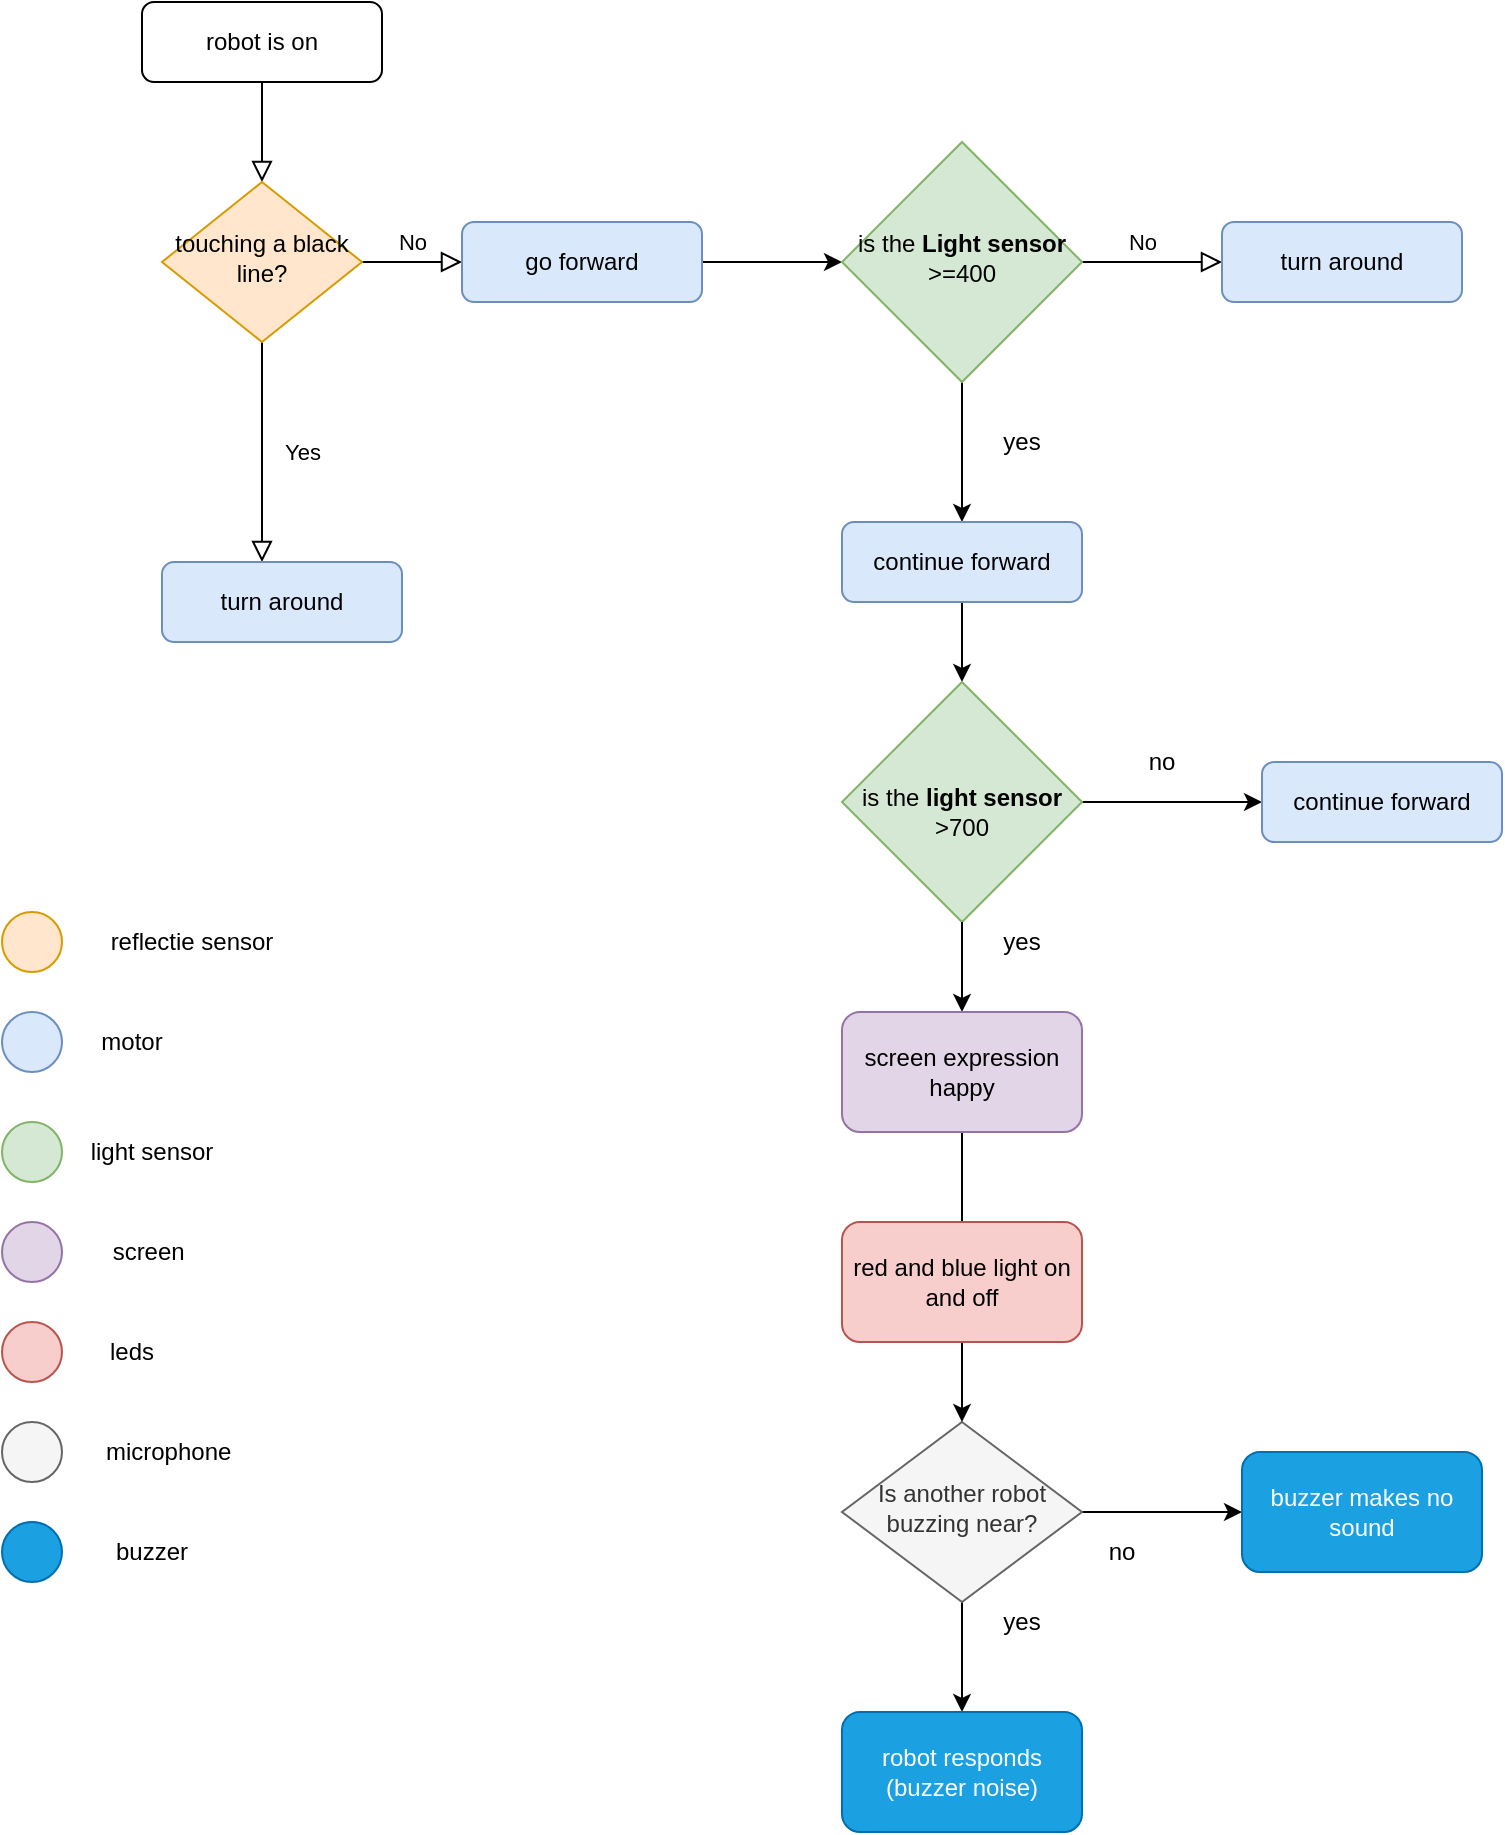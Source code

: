 <mxfile version="14.6.13" type="github"><diagram id="C5RBs43oDa-KdzZeNtuy" name="Page-1"><mxGraphModel dx="1038" dy="523" grid="1" gridSize="10" guides="1" tooltips="1" connect="1" arrows="1" fold="1" page="1" pageScale="1" pageWidth="827" pageHeight="1169" math="0" shadow="0"><root><mxCell id="WIyWlLk6GJQsqaUBKTNV-0"/><mxCell id="WIyWlLk6GJQsqaUBKTNV-1" parent="WIyWlLk6GJQsqaUBKTNV-0"/><mxCell id="WIyWlLk6GJQsqaUBKTNV-2" value="" style="rounded=0;html=1;jettySize=auto;orthogonalLoop=1;fontSize=11;endArrow=block;endFill=0;endSize=8;strokeWidth=1;shadow=0;labelBackgroundColor=none;edgeStyle=orthogonalEdgeStyle;" parent="WIyWlLk6GJQsqaUBKTNV-1" source="WIyWlLk6GJQsqaUBKTNV-3" target="WIyWlLk6GJQsqaUBKTNV-6" edge="1"><mxGeometry relative="1" as="geometry"/></mxCell><mxCell id="WIyWlLk6GJQsqaUBKTNV-3" value="robot is on" style="rounded=1;whiteSpace=wrap;html=1;fontSize=12;glass=0;strokeWidth=1;shadow=0;" parent="WIyWlLk6GJQsqaUBKTNV-1" vertex="1"><mxGeometry x="110" y="50" width="120" height="40" as="geometry"/></mxCell><mxCell id="WIyWlLk6GJQsqaUBKTNV-4" value="Yes" style="rounded=0;html=1;jettySize=auto;orthogonalLoop=1;fontSize=11;endArrow=block;endFill=0;endSize=8;strokeWidth=1;shadow=0;labelBackgroundColor=none;edgeStyle=orthogonalEdgeStyle;" parent="WIyWlLk6GJQsqaUBKTNV-1" source="WIyWlLk6GJQsqaUBKTNV-6" edge="1"><mxGeometry y="20" relative="1" as="geometry"><mxPoint as="offset"/><mxPoint x="170" y="330" as="targetPoint"/></mxGeometry></mxCell><mxCell id="WIyWlLk6GJQsqaUBKTNV-5" value="No" style="edgeStyle=orthogonalEdgeStyle;rounded=0;html=1;jettySize=auto;orthogonalLoop=1;fontSize=11;endArrow=block;endFill=0;endSize=8;strokeWidth=1;shadow=0;labelBackgroundColor=none;" parent="WIyWlLk6GJQsqaUBKTNV-1" source="WIyWlLk6GJQsqaUBKTNV-6" target="WIyWlLk6GJQsqaUBKTNV-7" edge="1"><mxGeometry y="10" relative="1" as="geometry"><mxPoint as="offset"/></mxGeometry></mxCell><mxCell id="WIyWlLk6GJQsqaUBKTNV-6" value="touching a black line?" style="rhombus;whiteSpace=wrap;html=1;shadow=0;fontFamily=Helvetica;fontSize=12;align=center;strokeWidth=1;spacing=6;spacingTop=-4;fillColor=#ffe6cc;strokeColor=#d79b00;" parent="WIyWlLk6GJQsqaUBKTNV-1" vertex="1"><mxGeometry x="120" y="140" width="100" height="80" as="geometry"/></mxCell><mxCell id="fkuOF_z2slWEze9BuGhz-5" value="" style="edgeStyle=orthogonalEdgeStyle;rounded=0;orthogonalLoop=1;jettySize=auto;html=1;" parent="WIyWlLk6GJQsqaUBKTNV-1" source="WIyWlLk6GJQsqaUBKTNV-7" target="fkuOF_z2slWEze9BuGhz-4" edge="1"><mxGeometry relative="1" as="geometry"/></mxCell><mxCell id="WIyWlLk6GJQsqaUBKTNV-7" value="go forward" style="rounded=1;whiteSpace=wrap;html=1;fontSize=12;glass=0;strokeWidth=1;shadow=0;fillColor=#dae8fc;strokeColor=#6c8ebf;" parent="WIyWlLk6GJQsqaUBKTNV-1" vertex="1"><mxGeometry x="270" y="160" width="120" height="40" as="geometry"/></mxCell><mxCell id="fkuOF_z2slWEze9BuGhz-3" value="No" style="edgeStyle=orthogonalEdgeStyle;rounded=0;html=1;jettySize=auto;orthogonalLoop=1;fontSize=11;endArrow=block;endFill=0;endSize=8;strokeWidth=1;shadow=0;labelBackgroundColor=none;entryX=0;entryY=0.5;entryDx=0;entryDy=0;" parent="WIyWlLk6GJQsqaUBKTNV-1" source="fkuOF_z2slWEze9BuGhz-4" target="fkuOF_z2slWEze9BuGhz-6" edge="1"><mxGeometry x="-0.143" y="10" relative="1" as="geometry"><mxPoint as="offset"/><mxPoint x="600" y="180" as="targetPoint"/></mxGeometry></mxCell><mxCell id="fkuOF_z2slWEze9BuGhz-8" value="" style="edgeStyle=orthogonalEdgeStyle;rounded=0;orthogonalLoop=1;jettySize=auto;html=1;" parent="WIyWlLk6GJQsqaUBKTNV-1" source="fkuOF_z2slWEze9BuGhz-4" target="fkuOF_z2slWEze9BuGhz-7" edge="1"><mxGeometry relative="1" as="geometry"/></mxCell><mxCell id="fkuOF_z2slWEze9BuGhz-4" value="is the&amp;nbsp;&lt;b&gt;Light sensor &lt;/b&gt;&amp;gt;=400" style="rhombus;whiteSpace=wrap;html=1;shadow=0;fontFamily=Helvetica;fontSize=12;align=center;strokeWidth=1;spacing=6;spacingTop=-4;fillColor=#d5e8d4;strokeColor=#82b366;" parent="WIyWlLk6GJQsqaUBKTNV-1" vertex="1"><mxGeometry x="460" y="120" width="120" height="120" as="geometry"/></mxCell><mxCell id="fkuOF_z2slWEze9BuGhz-6" value="turn around" style="rounded=1;whiteSpace=wrap;html=1;fontSize=12;glass=0;strokeWidth=1;shadow=0;fillColor=#dae8fc;strokeColor=#6c8ebf;" parent="WIyWlLk6GJQsqaUBKTNV-1" vertex="1"><mxGeometry x="650" y="160" width="120" height="40" as="geometry"/></mxCell><mxCell id="fkuOF_z2slWEze9BuGhz-12" value="" style="edgeStyle=orthogonalEdgeStyle;rounded=0;orthogonalLoop=1;jettySize=auto;html=1;" parent="WIyWlLk6GJQsqaUBKTNV-1" source="fkuOF_z2slWEze9BuGhz-7" target="fkuOF_z2slWEze9BuGhz-10" edge="1"><mxGeometry relative="1" as="geometry"/></mxCell><mxCell id="fkuOF_z2slWEze9BuGhz-7" value="continue forward" style="rounded=1;whiteSpace=wrap;html=1;fontSize=12;glass=0;strokeWidth=1;shadow=0;fillColor=#dae8fc;strokeColor=#6c8ebf;" parent="WIyWlLk6GJQsqaUBKTNV-1" vertex="1"><mxGeometry x="460" y="310" width="120" height="40" as="geometry"/></mxCell><mxCell id="fkuOF_z2slWEze9BuGhz-9" value="yes" style="text;html=1;strokeColor=none;fillColor=none;align=center;verticalAlign=middle;whiteSpace=wrap;rounded=0;" parent="WIyWlLk6GJQsqaUBKTNV-1" vertex="1"><mxGeometry x="530" y="260" width="40" height="20" as="geometry"/></mxCell><mxCell id="fkuOF_z2slWEze9BuGhz-62" value="" style="edgeStyle=orthogonalEdgeStyle;rounded=0;orthogonalLoop=1;jettySize=auto;html=1;" parent="WIyWlLk6GJQsqaUBKTNV-1" source="fkuOF_z2slWEze9BuGhz-10" target="fkuOF_z2slWEze9BuGhz-61" edge="1"><mxGeometry relative="1" as="geometry"/></mxCell><mxCell id="fkuOF_z2slWEze9BuGhz-10" value="&lt;br&gt;is the &lt;b&gt;light sensor&lt;/b&gt;&lt;br&gt;&amp;gt;700" style="rhombus;whiteSpace=wrap;html=1;shadow=0;fontFamily=Helvetica;fontSize=12;align=center;strokeWidth=1;spacing=6;spacingTop=-4;fillColor=#d5e8d4;strokeColor=#82b366;" parent="WIyWlLk6GJQsqaUBKTNV-1" vertex="1"><mxGeometry x="460" y="390" width="120" height="120" as="geometry"/></mxCell><mxCell id="fkuOF_z2slWEze9BuGhz-13" value="turn around" style="rounded=1;whiteSpace=wrap;html=1;fontSize=12;glass=0;strokeWidth=1;shadow=0;fillColor=#dae8fc;strokeColor=#6c8ebf;" parent="WIyWlLk6GJQsqaUBKTNV-1" vertex="1"><mxGeometry x="120" y="330" width="120" height="40" as="geometry"/></mxCell><mxCell id="fkuOF_z2slWEze9BuGhz-19" value="" style="edgeStyle=orthogonalEdgeStyle;rounded=0;orthogonalLoop=1;jettySize=auto;html=1;" parent="WIyWlLk6GJQsqaUBKTNV-1" source="fkuOF_z2slWEze9BuGhz-10" target="fkuOF_z2slWEze9BuGhz-18" edge="1"><mxGeometry relative="1" as="geometry"><mxPoint x="520" y="590" as="sourcePoint"/></mxGeometry></mxCell><mxCell id="fkuOF_z2slWEze9BuGhz-21" value="" style="edgeStyle=orthogonalEdgeStyle;rounded=0;orthogonalLoop=1;jettySize=auto;html=1;" parent="WIyWlLk6GJQsqaUBKTNV-1" source="fkuOF_z2slWEze9BuGhz-18" edge="1"><mxGeometry relative="1" as="geometry"><mxPoint x="520" y="685" as="targetPoint"/></mxGeometry></mxCell><mxCell id="fkuOF_z2slWEze9BuGhz-18" value="screen expression happy" style="whiteSpace=wrap;html=1;rounded=1;shadow=0;strokeWidth=1;glass=0;fillColor=#e1d5e7;strokeColor=#9673a6;" parent="WIyWlLk6GJQsqaUBKTNV-1" vertex="1"><mxGeometry x="460" y="555" width="120" height="60" as="geometry"/></mxCell><mxCell id="fkuOF_z2slWEze9BuGhz-26" value="" style="edgeStyle=orthogonalEdgeStyle;rounded=0;orthogonalLoop=1;jettySize=auto;html=1;" parent="WIyWlLk6GJQsqaUBKTNV-1" source="fkuOF_z2slWEze9BuGhz-24" target="fkuOF_z2slWEze9BuGhz-25" edge="1"><mxGeometry relative="1" as="geometry"/></mxCell><mxCell id="fkuOF_z2slWEze9BuGhz-34" value="" style="edgeStyle=orthogonalEdgeStyle;rounded=0;orthogonalLoop=1;jettySize=auto;html=1;" parent="WIyWlLk6GJQsqaUBKTNV-1" source="fkuOF_z2slWEze9BuGhz-24" target="fkuOF_z2slWEze9BuGhz-32" edge="1"><mxGeometry relative="1" as="geometry"/></mxCell><mxCell id="fkuOF_z2slWEze9BuGhz-24" value="Is another robot buzzing near?" style="rhombus;whiteSpace=wrap;html=1;shadow=0;fontFamily=Helvetica;fontSize=12;align=center;strokeWidth=1;spacing=6;spacingTop=-4;fillColor=#f5f5f5;strokeColor=#666666;fontColor=#333333;" parent="WIyWlLk6GJQsqaUBKTNV-1" vertex="1"><mxGeometry x="460" y="760" width="120" height="90" as="geometry"/></mxCell><mxCell id="fkuOF_z2slWEze9BuGhz-25" value="robot responds (buzzer noise)" style="whiteSpace=wrap;html=1;rounded=1;shadow=0;strokeWidth=1;glass=0;fillColor=#1ba1e2;strokeColor=#006EAF;fontColor=#ffffff;" parent="WIyWlLk6GJQsqaUBKTNV-1" vertex="1"><mxGeometry x="460" y="905" width="120" height="60" as="geometry"/></mxCell><mxCell id="fkuOF_z2slWEze9BuGhz-28" value="" style="edgeStyle=orthogonalEdgeStyle;rounded=0;orthogonalLoop=1;jettySize=auto;html=1;" parent="WIyWlLk6GJQsqaUBKTNV-1" source="fkuOF_z2slWEze9BuGhz-27" target="fkuOF_z2slWEze9BuGhz-24" edge="1"><mxGeometry relative="1" as="geometry"/></mxCell><mxCell id="fkuOF_z2slWEze9BuGhz-27" value="red and blue light on and off" style="whiteSpace=wrap;html=1;rounded=1;shadow=0;strokeWidth=1;glass=0;fillColor=#f8cecc;strokeColor=#b85450;" parent="WIyWlLk6GJQsqaUBKTNV-1" vertex="1"><mxGeometry x="460" y="660" width="120" height="60" as="geometry"/></mxCell><mxCell id="fkuOF_z2slWEze9BuGhz-29" value="yes" style="text;html=1;strokeColor=none;fillColor=none;align=center;verticalAlign=middle;whiteSpace=wrap;rounded=0;" parent="WIyWlLk6GJQsqaUBKTNV-1" vertex="1"><mxGeometry x="530" y="850" width="40" height="20" as="geometry"/></mxCell><mxCell id="fkuOF_z2slWEze9BuGhz-32" value="buzzer makes no sound" style="whiteSpace=wrap;html=1;rounded=1;shadow=0;strokeWidth=1;glass=0;fillColor=#1ba1e2;strokeColor=#006EAF;fontColor=#ffffff;" parent="WIyWlLk6GJQsqaUBKTNV-1" vertex="1"><mxGeometry x="660" y="775" width="120" height="60" as="geometry"/></mxCell><mxCell id="fkuOF_z2slWEze9BuGhz-35" value="reflectie sensor" style="text;html=1;strokeColor=none;fillColor=none;align=center;verticalAlign=middle;whiteSpace=wrap;rounded=0;" parent="WIyWlLk6GJQsqaUBKTNV-1" vertex="1"><mxGeometry x="70" y="510" width="130" height="20" as="geometry"/></mxCell><mxCell id="fkuOF_z2slWEze9BuGhz-37" value="" style="ellipse;whiteSpace=wrap;html=1;aspect=fixed;fillColor=#ffe6cc;strokeColor=#d79b00;" parent="WIyWlLk6GJQsqaUBKTNV-1" vertex="1"><mxGeometry x="40" y="505" width="30" height="30" as="geometry"/></mxCell><mxCell id="fkuOF_z2slWEze9BuGhz-38" value="" style="ellipse;whiteSpace=wrap;html=1;aspect=fixed;fillColor=#dae8fc;strokeColor=#6c8ebf;" parent="WIyWlLk6GJQsqaUBKTNV-1" vertex="1"><mxGeometry x="40" y="555" width="30" height="30" as="geometry"/></mxCell><mxCell id="fkuOF_z2slWEze9BuGhz-39" value="motor" style="text;html=1;strokeColor=none;fillColor=none;align=center;verticalAlign=middle;whiteSpace=wrap;rounded=0;" parent="WIyWlLk6GJQsqaUBKTNV-1" vertex="1"><mxGeometry x="40" y="560" width="130" height="20" as="geometry"/></mxCell><mxCell id="fkuOF_z2slWEze9BuGhz-41" value="" style="ellipse;whiteSpace=wrap;html=1;aspect=fixed;fillColor=#d5e8d4;strokeColor=#82b366;" parent="WIyWlLk6GJQsqaUBKTNV-1" vertex="1"><mxGeometry x="40" y="610" width="30" height="30" as="geometry"/></mxCell><mxCell id="fkuOF_z2slWEze9BuGhz-42" value="light sensor" style="text;html=1;strokeColor=none;fillColor=none;align=center;verticalAlign=middle;whiteSpace=wrap;rounded=0;" parent="WIyWlLk6GJQsqaUBKTNV-1" vertex="1"><mxGeometry x="50" y="615" width="130" height="20" as="geometry"/></mxCell><mxCell id="fkuOF_z2slWEze9BuGhz-43" style="edgeStyle=orthogonalEdgeStyle;rounded=0;orthogonalLoop=1;jettySize=auto;html=1;exitX=0.5;exitY=1;exitDx=0;exitDy=0;" parent="WIyWlLk6GJQsqaUBKTNV-1" source="fkuOF_z2slWEze9BuGhz-35" target="fkuOF_z2slWEze9BuGhz-35" edge="1"><mxGeometry relative="1" as="geometry"/></mxCell><mxCell id="fkuOF_z2slWEze9BuGhz-45" value="" style="ellipse;whiteSpace=wrap;html=1;aspect=fixed;fillColor=#e1d5e7;strokeColor=#9673a6;" parent="WIyWlLk6GJQsqaUBKTNV-1" vertex="1"><mxGeometry x="40" y="660" width="30" height="30" as="geometry"/></mxCell><mxCell id="fkuOF_z2slWEze9BuGhz-46" value="screen&amp;nbsp;" style="text;html=1;strokeColor=none;fillColor=none;align=center;verticalAlign=middle;whiteSpace=wrap;rounded=0;" parent="WIyWlLk6GJQsqaUBKTNV-1" vertex="1"><mxGeometry x="50" y="665" width="130" height="20" as="geometry"/></mxCell><mxCell id="fkuOF_z2slWEze9BuGhz-49" value="" style="ellipse;whiteSpace=wrap;html=1;aspect=fixed;fillColor=#f8cecc;strokeColor=#b85450;" parent="WIyWlLk6GJQsqaUBKTNV-1" vertex="1"><mxGeometry x="40" y="710" width="30" height="30" as="geometry"/></mxCell><mxCell id="fkuOF_z2slWEze9BuGhz-50" value="leds" style="text;html=1;strokeColor=none;fillColor=none;align=center;verticalAlign=middle;whiteSpace=wrap;rounded=0;" parent="WIyWlLk6GJQsqaUBKTNV-1" vertex="1"><mxGeometry x="40" y="715" width="130" height="20" as="geometry"/></mxCell><mxCell id="fkuOF_z2slWEze9BuGhz-51" value="" style="ellipse;whiteSpace=wrap;html=1;aspect=fixed;fillColor=#f5f5f5;strokeColor=#666666;fontColor=#333333;" parent="WIyWlLk6GJQsqaUBKTNV-1" vertex="1"><mxGeometry x="40" y="760" width="30" height="30" as="geometry"/></mxCell><mxCell id="fkuOF_z2slWEze9BuGhz-52" value="microphone&amp;nbsp;" style="text;html=1;strokeColor=none;fillColor=none;align=center;verticalAlign=middle;whiteSpace=wrap;rounded=0;" parent="WIyWlLk6GJQsqaUBKTNV-1" vertex="1"><mxGeometry x="60" y="765" width="130" height="20" as="geometry"/></mxCell><mxCell id="fkuOF_z2slWEze9BuGhz-55" value="" style="ellipse;whiteSpace=wrap;html=1;aspect=fixed;fillColor=#1ba1e2;strokeColor=#006EAF;fontColor=#ffffff;" parent="WIyWlLk6GJQsqaUBKTNV-1" vertex="1"><mxGeometry x="40" y="810" width="30" height="30" as="geometry"/></mxCell><mxCell id="fkuOF_z2slWEze9BuGhz-56" value="buzzer" style="text;html=1;strokeColor=none;fillColor=none;align=center;verticalAlign=middle;whiteSpace=wrap;rounded=0;" parent="WIyWlLk6GJQsqaUBKTNV-1" vertex="1"><mxGeometry x="50" y="815" width="130" height="20" as="geometry"/></mxCell><mxCell id="fkuOF_z2slWEze9BuGhz-59" style="edgeStyle=orthogonalEdgeStyle;rounded=0;orthogonalLoop=1;jettySize=auto;html=1;exitX=0.5;exitY=1;exitDx=0;exitDy=0;" parent="WIyWlLk6GJQsqaUBKTNV-1" source="fkuOF_z2slWEze9BuGhz-56" target="fkuOF_z2slWEze9BuGhz-56" edge="1"><mxGeometry relative="1" as="geometry"/></mxCell><mxCell id="fkuOF_z2slWEze9BuGhz-60" value="yes" style="text;html=1;strokeColor=none;fillColor=none;align=center;verticalAlign=middle;whiteSpace=wrap;rounded=0;" parent="WIyWlLk6GJQsqaUBKTNV-1" vertex="1"><mxGeometry x="530" y="510" width="40" height="20" as="geometry"/></mxCell><mxCell id="fkuOF_z2slWEze9BuGhz-61" value="continue forward" style="rounded=1;whiteSpace=wrap;html=1;fontSize=12;glass=0;strokeWidth=1;shadow=0;fillColor=#dae8fc;strokeColor=#6c8ebf;" parent="WIyWlLk6GJQsqaUBKTNV-1" vertex="1"><mxGeometry x="670" y="430" width="120" height="40" as="geometry"/></mxCell><mxCell id="fkuOF_z2slWEze9BuGhz-63" value="no" style="text;html=1;strokeColor=none;fillColor=none;align=center;verticalAlign=middle;whiteSpace=wrap;rounded=0;" parent="WIyWlLk6GJQsqaUBKTNV-1" vertex="1"><mxGeometry x="600" y="420" width="40" height="20" as="geometry"/></mxCell><mxCell id="fkuOF_z2slWEze9BuGhz-64" value="no" style="text;html=1;strokeColor=none;fillColor=none;align=center;verticalAlign=middle;whiteSpace=wrap;rounded=0;" parent="WIyWlLk6GJQsqaUBKTNV-1" vertex="1"><mxGeometry x="580" y="815" width="40" height="20" as="geometry"/></mxCell></root></mxGraphModel></diagram></mxfile>